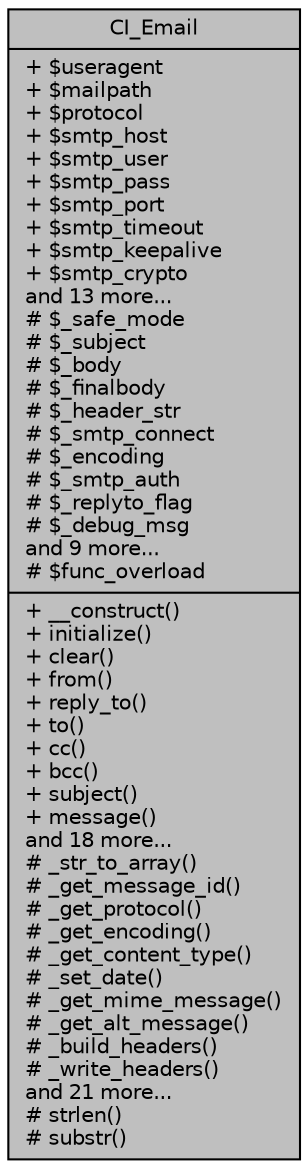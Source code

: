 digraph "CI_Email"
{
 // LATEX_PDF_SIZE
  edge [fontname="Helvetica",fontsize="10",labelfontname="Helvetica",labelfontsize="10"];
  node [fontname="Helvetica",fontsize="10",shape=record];
  Node1 [label="{CI_Email\n|+ $useragent\l+ $mailpath\l+ $protocol\l+ $smtp_host\l+ $smtp_user\l+ $smtp_pass\l+ $smtp_port\l+ $smtp_timeout\l+ $smtp_keepalive\l+ $smtp_crypto\land 13 more...\l# $_safe_mode\l# $_subject\l# $_body\l# $_finalbody\l# $_header_str\l# $_smtp_connect\l# $_encoding\l# $_smtp_auth\l# $_replyto_flag\l# $_debug_msg\land 9 more...\l# $func_overload\l|+ __construct()\l+ initialize()\l+ clear()\l+ from()\l+ reply_to()\l+ to()\l+ cc()\l+ bcc()\l+ subject()\l+ message()\land 18 more...\l# _str_to_array()\l# _get_message_id()\l# _get_protocol()\l# _get_encoding()\l# _get_content_type()\l# _set_date()\l# _get_mime_message()\l# _get_alt_message()\l# _build_headers()\l# _write_headers()\land 21 more...\l# strlen()\l# substr()\l}",height=0.2,width=0.4,color="black", fillcolor="grey75", style="filled", fontcolor="black",tooltip=" "];
}
